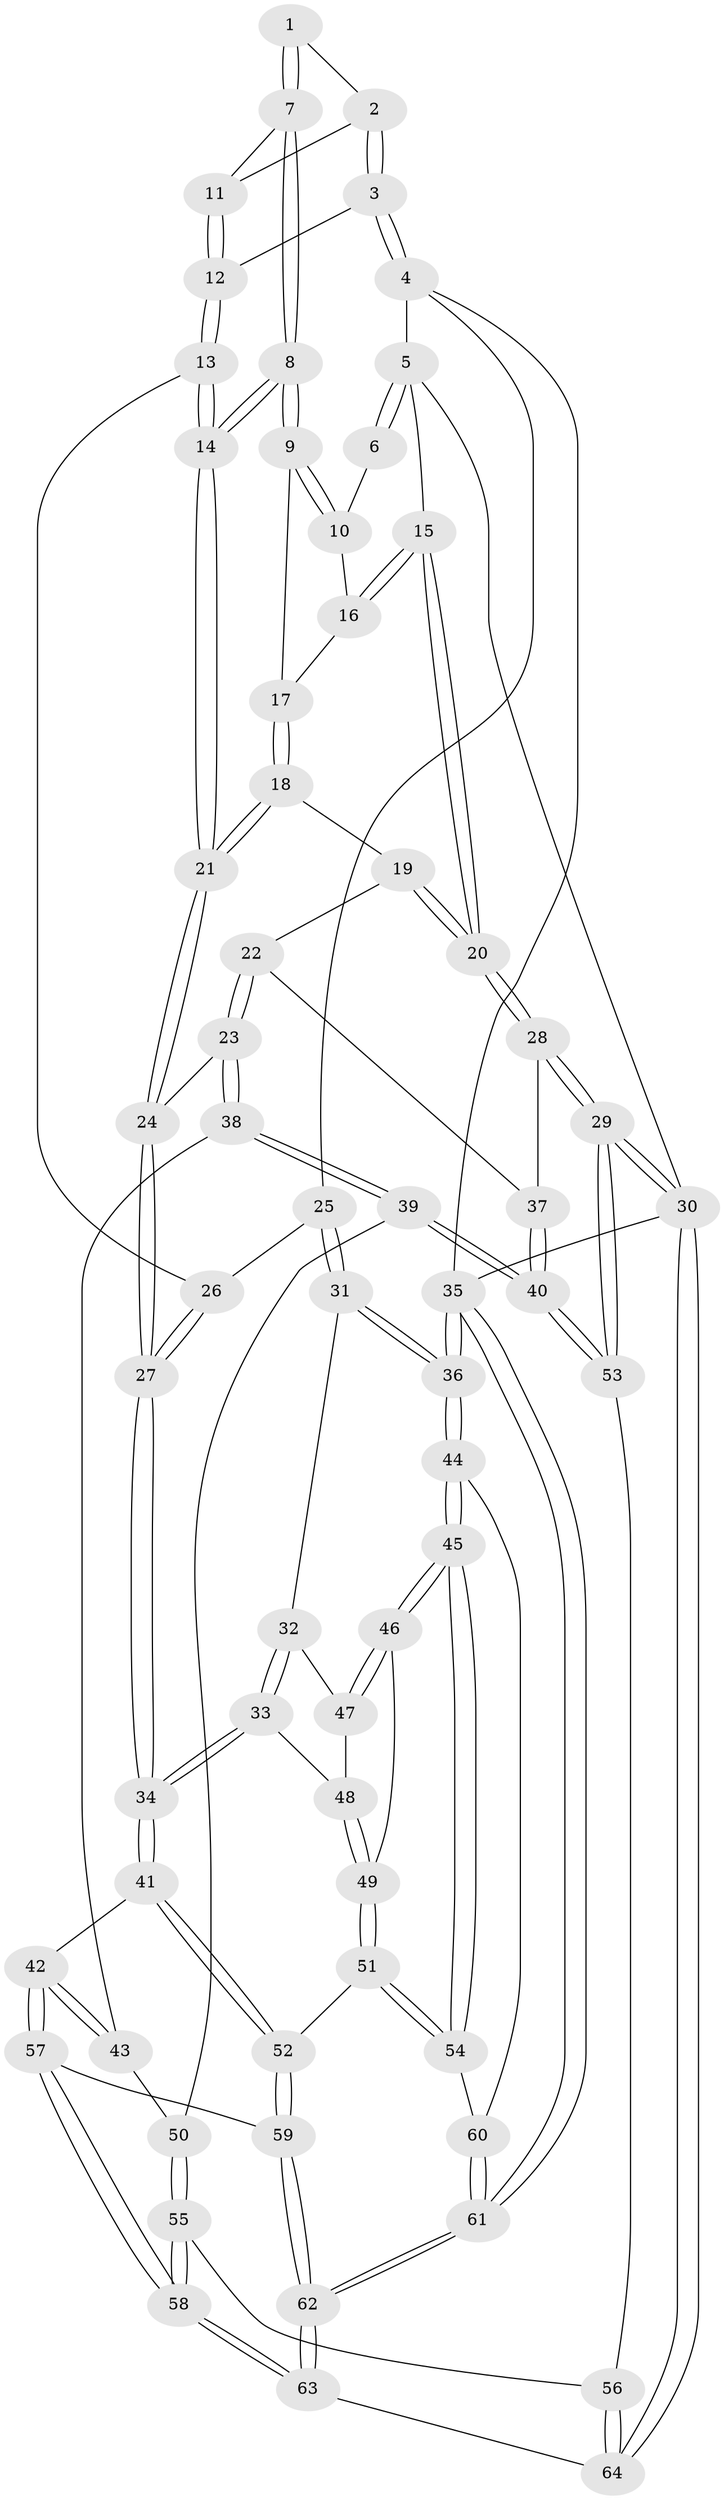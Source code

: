 // coarse degree distribution, {4: 0.24444444444444444, 2: 0.08888888888888889, 3: 0.6666666666666666}
// Generated by graph-tools (version 1.1) at 2025/38/03/04/25 23:38:35]
// undirected, 64 vertices, 157 edges
graph export_dot {
  node [color=gray90,style=filled];
  1 [pos="+0.3523058148094638+0"];
  2 [pos="+0.4776899916908718+0.015131684820048043"];
  3 [pos="+0.8087557781221398+0"];
  4 [pos="+1+0"];
  5 [pos="+0+0"];
  6 [pos="+0.2473212609463334+0"];
  7 [pos="+0.3231732048796565+0.2130370410452924"];
  8 [pos="+0.26593973514529273+0.2844234290472703"];
  9 [pos="+0.2556958951434685+0.27360048106333784"];
  10 [pos="+0.2372936412908252+0.22723531597723004"];
  11 [pos="+0.4170966431836554+0.18319826601596187"];
  12 [pos="+0.393571780515631+0.3445847209665504"];
  13 [pos="+0.3886830342349215+0.3563404399511748"];
  14 [pos="+0.33447898953120314+0.406885627525888"];
  15 [pos="+0+0"];
  16 [pos="+0+0.18533855237918986"];
  17 [pos="+0.08191558050071926+0.2960654704611387"];
  18 [pos="+0.08341009565165193+0.300705248041345"];
  19 [pos="+0.09547411707096341+0.3996701895904224"];
  20 [pos="+0+0.49052362927501236"];
  21 [pos="+0.3309666444802611+0.42254092389814274"];
  22 [pos="+0.20120102118597152+0.49098933855108334"];
  23 [pos="+0.30642620512627233+0.46165597554693577"];
  24 [pos="+0.3287458889925966+0.4387794863261557"];
  25 [pos="+1+0.01790239086729268"];
  26 [pos="+0.6691089755926998+0.3314869155328928"];
  27 [pos="+0.5426653602949351+0.5435190249393673"];
  28 [pos="+0+0.49993923869223844"];
  29 [pos="+0+0.9069337326273975"];
  30 [pos="+0+1"];
  31 [pos="+1+0.10876458565777673"];
  32 [pos="+1+0.14871357853160894"];
  33 [pos="+0.6094921323586457+0.6170496052926405"];
  34 [pos="+0.5795464172123391+0.6234196824121617"];
  35 [pos="+1+1"];
  36 [pos="+1+0.8786756967689534"];
  37 [pos="+0.17769064417010297+0.5146559706025221"];
  38 [pos="+0.32500785704504254+0.624403900234721"];
  39 [pos="+0.18143408150536908+0.6848545781240655"];
  40 [pos="+0.1071524641200119+0.6764440086060173"];
  41 [pos="+0.5766578295839643+0.6332556833411808"];
  42 [pos="+0.4745715077165773+0.7489944857959678"];
  43 [pos="+0.33538631345141445+0.648836637001618"];
  44 [pos="+1+0.8638985910726789"];
  45 [pos="+1+0.8243298604924504"];
  46 [pos="+0.8776010783172951+0.6880421208890926"];
  47 [pos="+0.880811304477209+0.4890622253058505"];
  48 [pos="+0.7322399537503491+0.6209334874367365"];
  49 [pos="+0.7951822819368898+0.7119548790302673"];
  50 [pos="+0.27303433718850034+0.7357229716486641"];
  51 [pos="+0.7487262044596356+0.8059560214446655"];
  52 [pos="+0.7199243112595528+0.8074797794180776"];
  53 [pos="+0+0.8517751789497795"];
  54 [pos="+0.7733315024722308+0.8257016950795039"];
  55 [pos="+0.27669495356170626+0.8170842777591703"];
  56 [pos="+0.18233503950837104+0.8365624737967257"];
  57 [pos="+0.45718123977257896+0.8547519392014911"];
  58 [pos="+0.43157255672519285+0.8880745867107179"];
  59 [pos="+0.6494191620251608+0.8718858564940253"];
  60 [pos="+0.7905940347556675+0.8998968149686165"];
  61 [pos="+0.822288106417852+1"];
  62 [pos="+0.7543328446901032+1"];
  63 [pos="+0.40659866544883977+1"];
  64 [pos="+0.3783669678322722+1"];
  1 -- 2;
  1 -- 7;
  1 -- 7;
  2 -- 3;
  2 -- 3;
  2 -- 11;
  3 -- 4;
  3 -- 4;
  3 -- 12;
  4 -- 5;
  4 -- 25;
  4 -- 35;
  5 -- 6;
  5 -- 6;
  5 -- 15;
  5 -- 30;
  6 -- 10;
  7 -- 8;
  7 -- 8;
  7 -- 11;
  8 -- 9;
  8 -- 9;
  8 -- 14;
  8 -- 14;
  9 -- 10;
  9 -- 10;
  9 -- 17;
  10 -- 16;
  11 -- 12;
  11 -- 12;
  12 -- 13;
  12 -- 13;
  13 -- 14;
  13 -- 14;
  13 -- 26;
  14 -- 21;
  14 -- 21;
  15 -- 16;
  15 -- 16;
  15 -- 20;
  15 -- 20;
  16 -- 17;
  17 -- 18;
  17 -- 18;
  18 -- 19;
  18 -- 21;
  18 -- 21;
  19 -- 20;
  19 -- 20;
  19 -- 22;
  20 -- 28;
  20 -- 28;
  21 -- 24;
  21 -- 24;
  22 -- 23;
  22 -- 23;
  22 -- 37;
  23 -- 24;
  23 -- 38;
  23 -- 38;
  24 -- 27;
  24 -- 27;
  25 -- 26;
  25 -- 31;
  25 -- 31;
  26 -- 27;
  26 -- 27;
  27 -- 34;
  27 -- 34;
  28 -- 29;
  28 -- 29;
  28 -- 37;
  29 -- 30;
  29 -- 30;
  29 -- 53;
  29 -- 53;
  30 -- 64;
  30 -- 64;
  30 -- 35;
  31 -- 32;
  31 -- 36;
  31 -- 36;
  32 -- 33;
  32 -- 33;
  32 -- 47;
  33 -- 34;
  33 -- 34;
  33 -- 48;
  34 -- 41;
  34 -- 41;
  35 -- 36;
  35 -- 36;
  35 -- 61;
  35 -- 61;
  36 -- 44;
  36 -- 44;
  37 -- 40;
  37 -- 40;
  38 -- 39;
  38 -- 39;
  38 -- 43;
  39 -- 40;
  39 -- 40;
  39 -- 50;
  40 -- 53;
  40 -- 53;
  41 -- 42;
  41 -- 52;
  41 -- 52;
  42 -- 43;
  42 -- 43;
  42 -- 57;
  42 -- 57;
  43 -- 50;
  44 -- 45;
  44 -- 45;
  44 -- 60;
  45 -- 46;
  45 -- 46;
  45 -- 54;
  45 -- 54;
  46 -- 47;
  46 -- 47;
  46 -- 49;
  47 -- 48;
  48 -- 49;
  48 -- 49;
  49 -- 51;
  49 -- 51;
  50 -- 55;
  50 -- 55;
  51 -- 52;
  51 -- 54;
  51 -- 54;
  52 -- 59;
  52 -- 59;
  53 -- 56;
  54 -- 60;
  55 -- 56;
  55 -- 58;
  55 -- 58;
  56 -- 64;
  56 -- 64;
  57 -- 58;
  57 -- 58;
  57 -- 59;
  58 -- 63;
  58 -- 63;
  59 -- 62;
  59 -- 62;
  60 -- 61;
  60 -- 61;
  61 -- 62;
  61 -- 62;
  62 -- 63;
  62 -- 63;
  63 -- 64;
}

